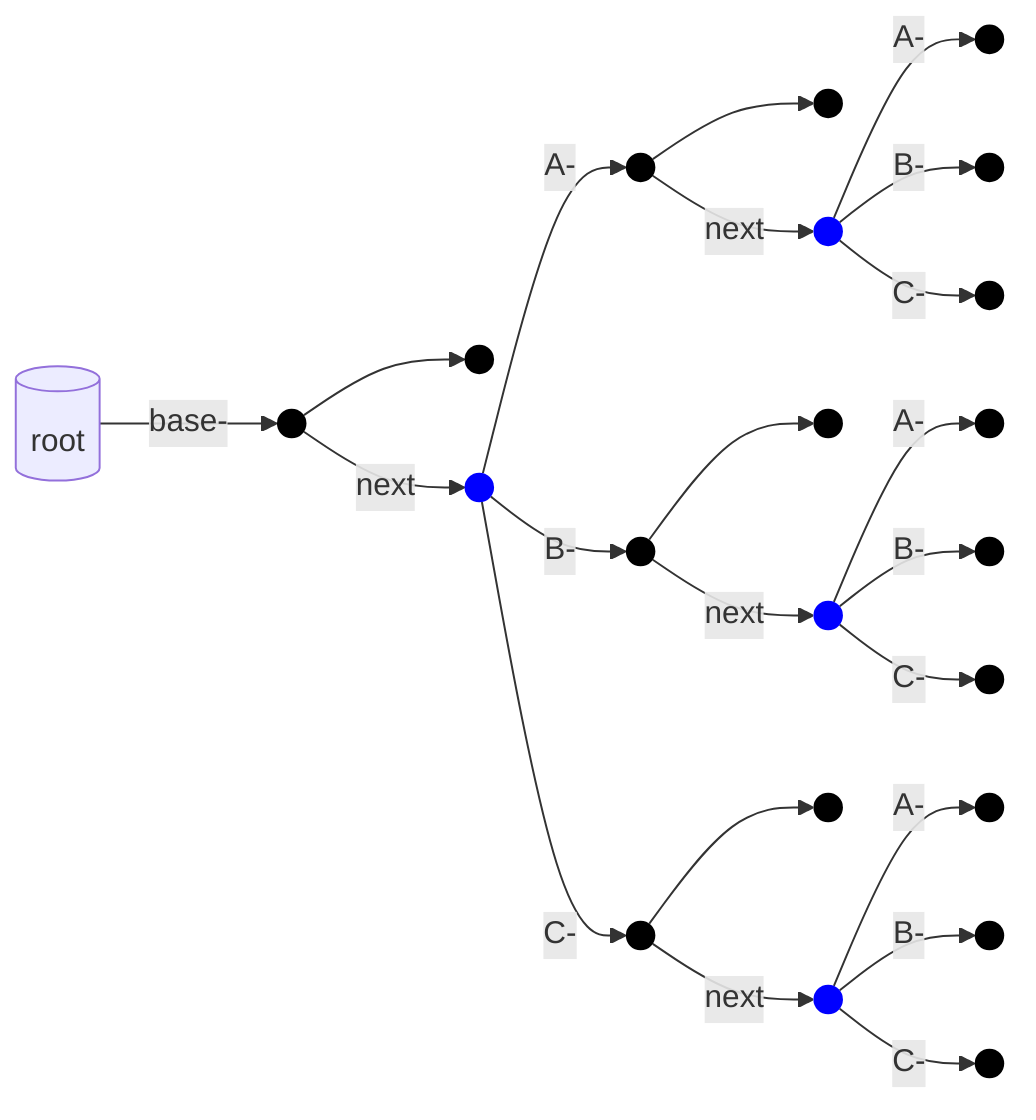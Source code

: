 flowchart LR
g1153027057747149312@{ shape: cylinder, label: "root"}
g1153027057747149312 --""base-""--> g14583419917035086263
g14583419917035086263@{ shape: circle, label: "."}
style g14583419917035086263 fill:black,stroke:none,color:transparent,font-size:0px
g14583419917035086263 --> v10555314030270414583419917035086263
v10555314030270414583419917035086263@{ shape: circle, label: "."}
style v10555314030270414583419917035086263 fill:black,stroke:none,color:transparent,font-size:0px
g14583419917035086263 --""next""--> g576566305443726400
g576566305443726400@{ shape: circle, label: "."}
style g576566305443726400 fill:blue,stroke:none,color:transparent,font-size:0px
g576566305443726400 --""A-""--> g5319652995283220654
g5319652995283220654@{ shape: circle, label: "."}
style g5319652995283220654 fill:black,stroke:none,color:transparent,font-size:0px
g5319652995283220654 --> v1055531403028325319652995283220654
v1055531403028325319652995283220654@{ shape: circle, label: "."}
style v1055531403028325319652995283220654 fill:black,stroke:none,color:transparent,font-size:0px
g5319652995283220654 --""next""--> g576566305443726656
g576566305443726656@{ shape: circle, label: "."}
style g576566305443726656 fill:blue,stroke:none,color:transparent,font-size:0px
g576566305443726656 --""A-""--> v105553140303088576566305443726656
v105553140303088576566305443726656@{ shape: circle, label: "."}
style v105553140303088576566305443726656 fill:black,stroke:none,color:transparent,font-size:0px
g576566305443726656 --""B-""--> v105553140303152576566305443726656
v105553140303152576566305443726656@{ shape: circle, label: "."}
style v105553140303152576566305443726656 fill:black,stroke:none,color:transparent,font-size:0px
g576566305443726656 --""C-""--> v105553140303280576566305443726656
v105553140303280576566305443726656@{ shape: circle, label: "."}
style v105553140303280576566305443726656 fill:black,stroke:none,color:transparent,font-size:0px
g576566305443726400 --""B-""--> g4140095658675917873
g4140095658675917873@{ shape: circle, label: "."}
style g4140095658675917873 fill:black,stroke:none,color:transparent,font-size:0px
g4140095658675917873 --> v1055531403028964140095658675917873
v1055531403028964140095658675917873@{ shape: circle, label: "."}
style v1055531403028964140095658675917873 fill:black,stroke:none,color:transparent,font-size:0px
g4140095658675917873 --""next""--> g576566305443726912
g576566305443726912@{ shape: circle, label: "."}
style g576566305443726912 fill:blue,stroke:none,color:transparent,font-size:0px
g576566305443726912 --""A-""--> v105553140303344576566305443726912
v105553140303344576566305443726912@{ shape: circle, label: "."}
style v105553140303344576566305443726912 fill:black,stroke:none,color:transparent,font-size:0px
g576566305443726912 --""B-""--> v105553140303408576566305443726912
v105553140303408576566305443726912@{ shape: circle, label: "."}
style v105553140303408576566305443726912 fill:black,stroke:none,color:transparent,font-size:0px
g576566305443726912 --""C-""--> v105553140303536576566305443726912
v105553140303536576566305443726912@{ shape: circle, label: "."}
style v105553140303536576566305443726912 fill:black,stroke:none,color:transparent,font-size:0px
g576566305443726400 --""C-""--> g12715251498481534381
g12715251498481534381@{ shape: circle, label: "."}
style g12715251498481534381 fill:black,stroke:none,color:transparent,font-size:0px
g12715251498481534381 --> v10555314030302412715251498481534381
v10555314030302412715251498481534381@{ shape: circle, label: "."}
style v10555314030302412715251498481534381 fill:black,stroke:none,color:transparent,font-size:0px
g12715251498481534381 --""next""--> g576566305443727168
g576566305443727168@{ shape: circle, label: "."}
style g576566305443727168 fill:blue,stroke:none,color:transparent,font-size:0px
g576566305443727168 --""A-""--> v105553140303600576566305443727168
v105553140303600576566305443727168@{ shape: circle, label: "."}
style v105553140303600576566305443727168 fill:black,stroke:none,color:transparent,font-size:0px
g576566305443727168 --""B-""--> v105553140303664576566305443727168
v105553140303664576566305443727168@{ shape: circle, label: "."}
style v105553140303664576566305443727168 fill:black,stroke:none,color:transparent,font-size:0px
g576566305443727168 --""C-""--> v105553140303792576566305443727168
v105553140303792576566305443727168@{ shape: circle, label: "."}
style v105553140303792576566305443727168 fill:black,stroke:none,color:transparent,font-size:0px